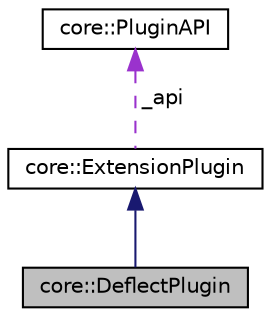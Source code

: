 digraph "core::DeflectPlugin"
{
 // LATEX_PDF_SIZE
  edge [fontname="Helvetica",fontsize="10",labelfontname="Helvetica",labelfontsize="10"];
  node [fontname="Helvetica",fontsize="10",shape=record];
  Node1 [label="core::DeflectPlugin",height=0.2,width=0.4,color="black", fillcolor="grey75", style="filled", fontcolor="black",tooltip=" "];
  Node2 -> Node1 [dir="back",color="midnightblue",fontsize="10",style="solid",fontname="Helvetica"];
  Node2 [label="core::ExtensionPlugin",height=0.2,width=0.4,color="black", fillcolor="white", style="filled",URL="$d4/dfc/classcore_1_1ExtensionPlugin.html",tooltip=" "];
  Node3 -> Node2 [dir="back",color="darkorchid3",fontsize="10",style="dashed",label=" _api" ,fontname="Helvetica"];
  Node3 [label="core::PluginAPI",height=0.2,width=0.4,color="black", fillcolor="white", style="filled",URL="$d2/d07/classcore_1_1PluginAPI.html",tooltip=" "];
}
